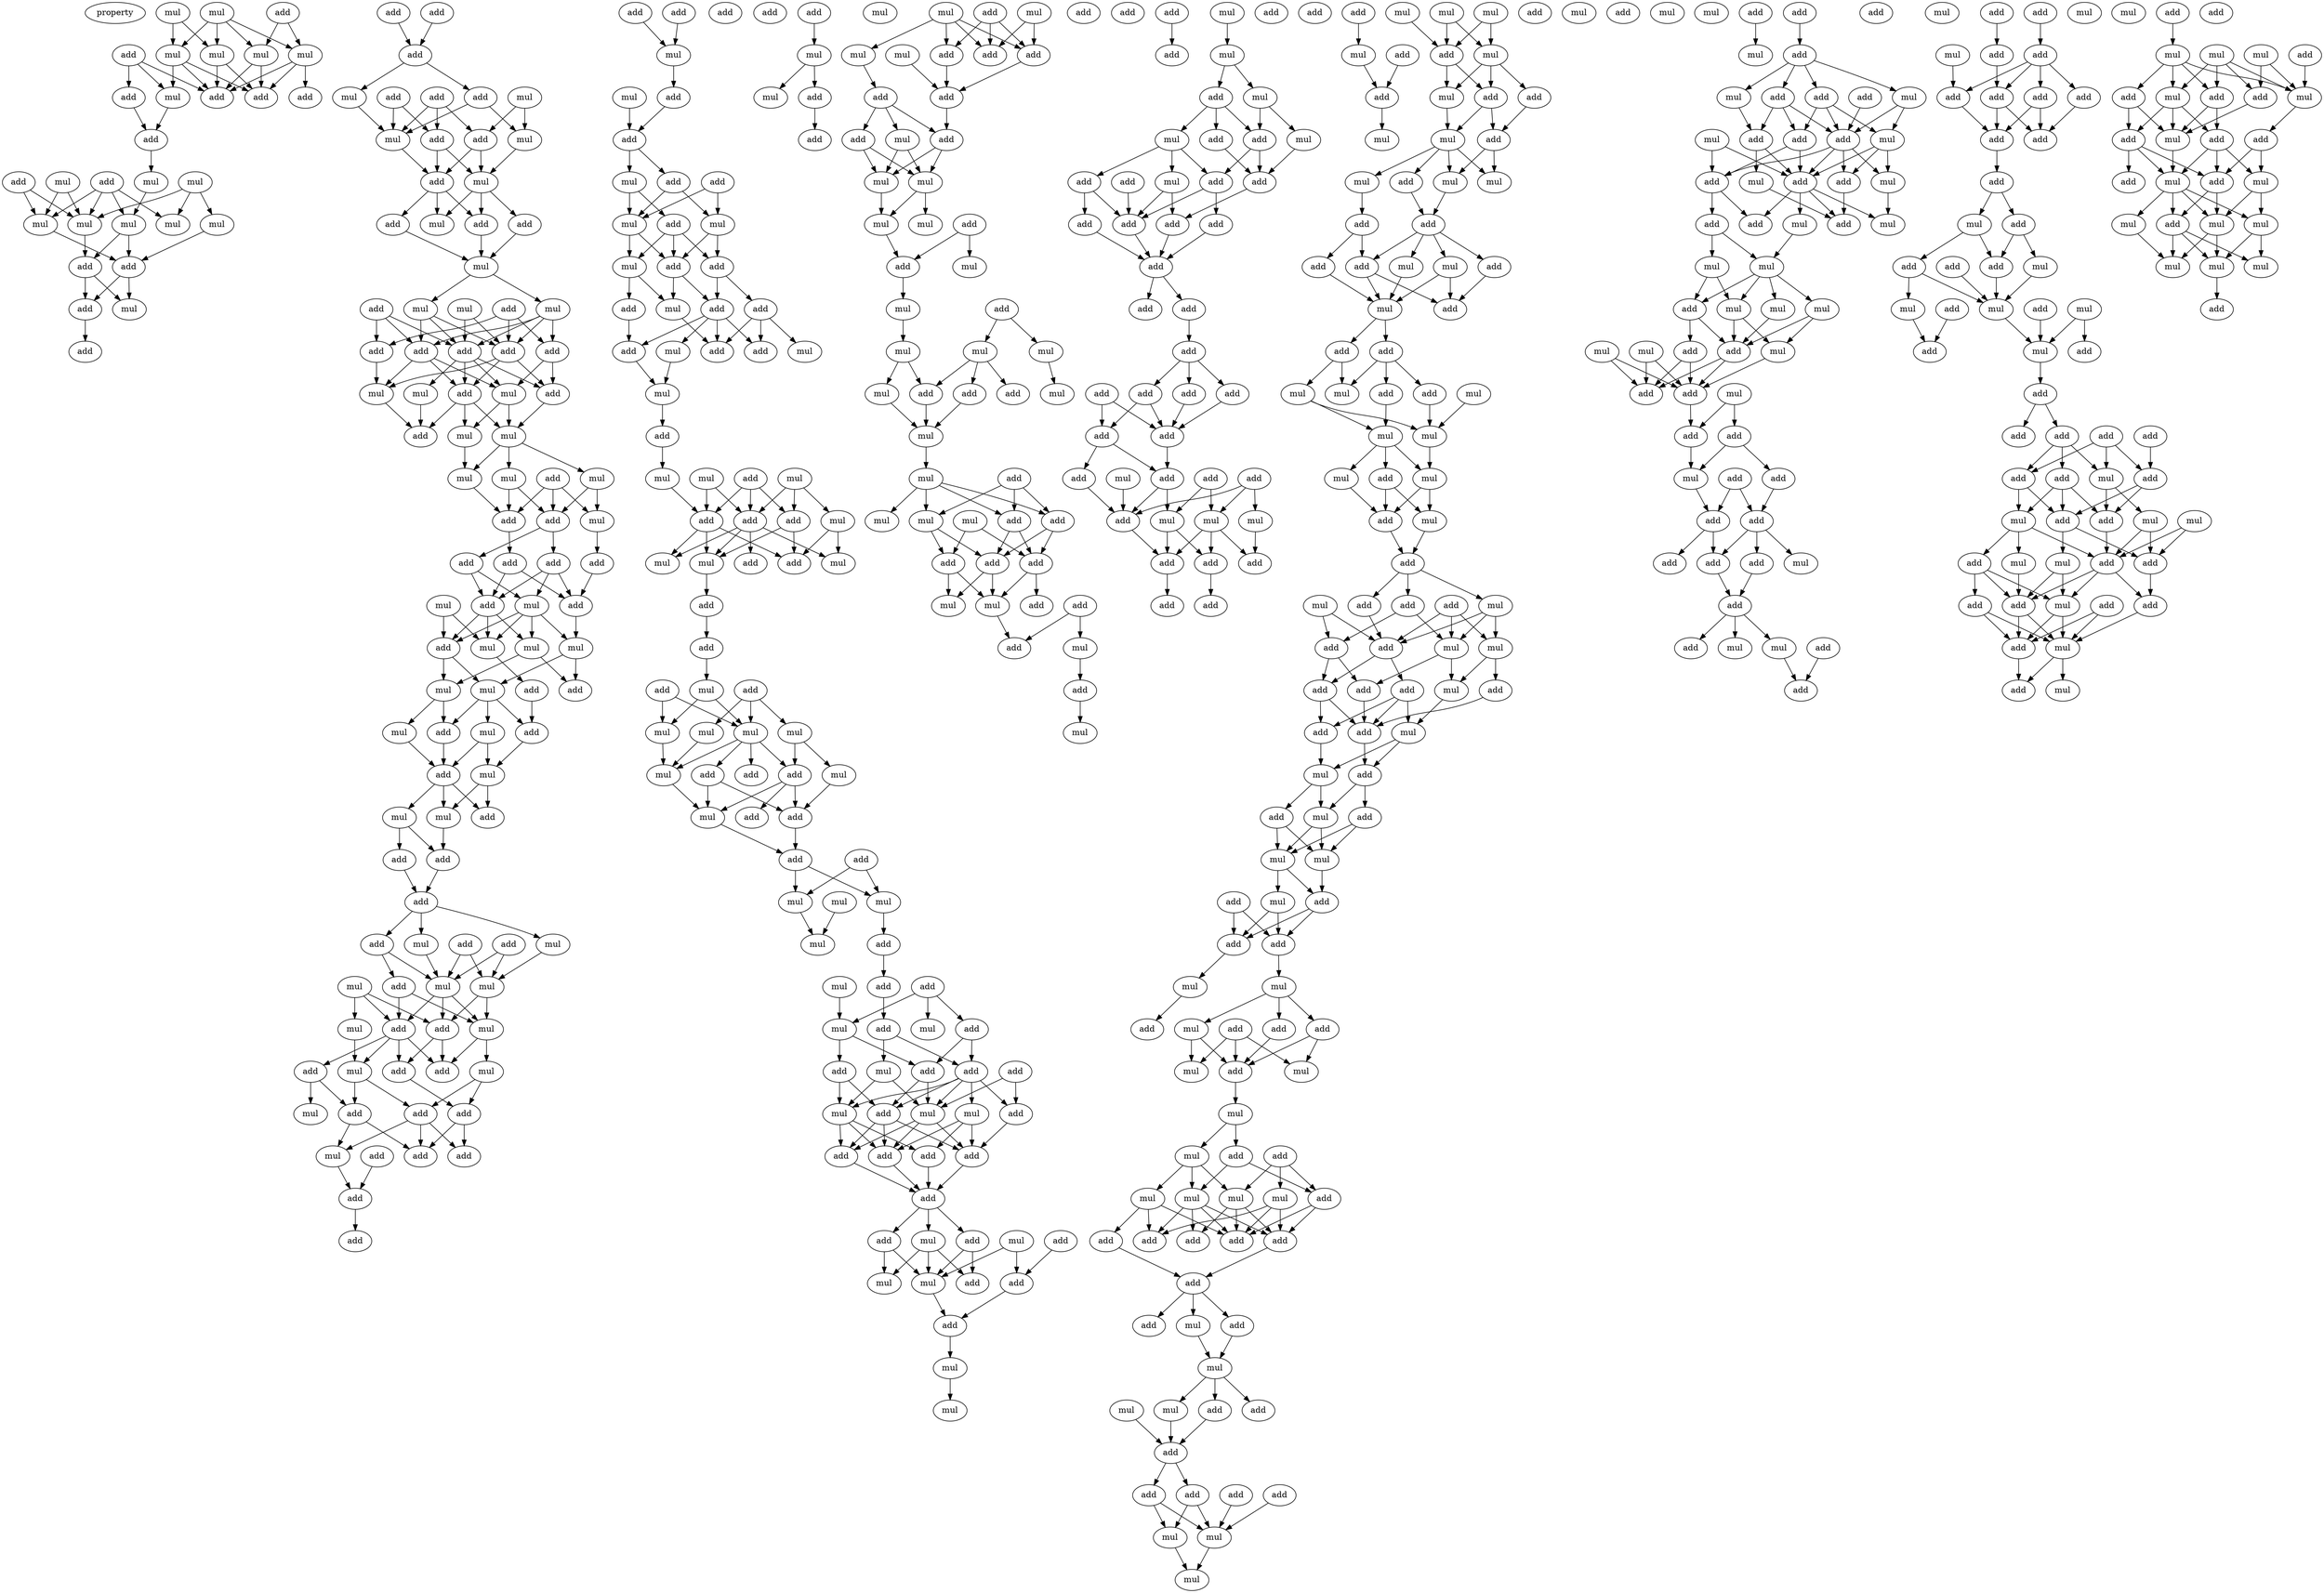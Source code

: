 digraph {
    node [fontcolor=black]
    property [mul=2,lf=1.1]
    0 [ label = mul ];
    1 [ label = mul ];
    2 [ label = add ];
    3 [ label = mul ];
    4 [ label = mul ];
    5 [ label = add ];
    6 [ label = mul ];
    7 [ label = mul ];
    8 [ label = mul ];
    9 [ label = add ];
    10 [ label = add ];
    11 [ label = add ];
    12 [ label = add ];
    13 [ label = add ];
    14 [ label = mul ];
    15 [ label = add ];
    16 [ label = mul ];
    17 [ label = add ];
    18 [ label = mul ];
    19 [ label = mul ];
    20 [ label = mul ];
    21 [ label = mul ];
    22 [ label = mul ];
    23 [ label = mul ];
    24 [ label = add ];
    25 [ label = add ];
    26 [ label = mul ];
    27 [ label = add ];
    28 [ label = add ];
    29 [ label = add ];
    30 [ label = add ];
    31 [ label = add ];
    32 [ label = mul ];
    33 [ label = add ];
    34 [ label = add ];
    35 [ label = add ];
    36 [ label = mul ];
    37 [ label = mul ];
    38 [ label = add ];
    39 [ label = add ];
    40 [ label = mul ];
    41 [ label = mul ];
    42 [ label = add ];
    43 [ label = add ];
    44 [ label = add ];
    45 [ label = add ];
    46 [ label = mul ];
    47 [ label = mul ];
    48 [ label = mul ];
    49 [ label = mul ];
    50 [ label = add ];
    51 [ label = mul ];
    52 [ label = add ];
    53 [ label = add ];
    54 [ label = add ];
    55 [ label = add ];
    56 [ label = add ];
    57 [ label = add ];
    58 [ label = mul ];
    59 [ label = mul ];
    60 [ label = add ];
    61 [ label = add ];
    62 [ label = mul ];
    63 [ label = add ];
    64 [ label = mul ];
    65 [ label = mul ];
    66 [ label = mul ];
    67 [ label = mul ];
    68 [ label = mul ];
    69 [ label = add ];
    70 [ label = add ];
    71 [ label = mul ];
    72 [ label = add ];
    73 [ label = add ];
    74 [ label = add ];
    75 [ label = add ];
    76 [ label = add ];
    77 [ label = mul ];
    78 [ label = add ];
    79 [ label = add ];
    80 [ label = mul ];
    81 [ label = add ];
    82 [ label = mul ];
    83 [ label = mul ];
    84 [ label = mul ];
    85 [ label = add ];
    86 [ label = mul ];
    87 [ label = mul ];
    88 [ label = add ];
    89 [ label = add ];
    90 [ label = add ];
    91 [ label = mul ];
    92 [ label = mul ];
    93 [ label = add ];
    94 [ label = mul ];
    95 [ label = mul ];
    96 [ label = mul ];
    97 [ label = add ];
    98 [ label = add ];
    99 [ label = add ];
    100 [ label = add ];
    101 [ label = add ];
    102 [ label = add ];
    103 [ label = mul ];
    104 [ label = add ];
    105 [ label = mul ];
    106 [ label = add ];
    107 [ label = mul ];
    108 [ label = mul ];
    109 [ label = mul ];
    110 [ label = add ];
    111 [ label = mul ];
    112 [ label = mul ];
    113 [ label = add ];
    114 [ label = add ];
    115 [ label = add ];
    116 [ label = mul ];
    117 [ label = add ];
    118 [ label = mul ];
    119 [ label = add ];
    120 [ label = add ];
    121 [ label = mul ];
    122 [ label = add ];
    123 [ label = add ];
    124 [ label = mul ];
    125 [ label = add ];
    126 [ label = add ];
    127 [ label = add ];
    128 [ label = add ];
    129 [ label = add ];
    130 [ label = add ];
    131 [ label = add ];
    132 [ label = mul ];
    133 [ label = mul ];
    134 [ label = add ];
    135 [ label = add ];
    136 [ label = add ];
    137 [ label = add ];
    138 [ label = mul ];
    139 [ label = add ];
    140 [ label = add ];
    141 [ label = mul ];
    142 [ label = mul ];
    143 [ label = add ];
    144 [ label = mul ];
    145 [ label = add ];
    146 [ label = add ];
    147 [ label = mul ];
    148 [ label = add ];
    149 [ label = add ];
    150 [ label = mul ];
    151 [ label = add ];
    152 [ label = add ];
    153 [ label = mul ];
    154 [ label = add ];
    155 [ label = mul ];
    156 [ label = add ];
    157 [ label = mul ];
    158 [ label = add ];
    159 [ label = mul ];
    160 [ label = mul ];
    161 [ label = add ];
    162 [ label = add ];
    163 [ label = mul ];
    164 [ label = add ];
    165 [ label = mul ];
    166 [ label = mul ];
    167 [ label = mul ];
    168 [ label = add ];
    169 [ label = add ];
    170 [ label = add ];
    171 [ label = add ];
    172 [ label = add ];
    173 [ label = mul ];
    174 [ label = add ];
    175 [ label = mul ];
    176 [ label = mul ];
    177 [ label = mul ];
    178 [ label = mul ];
    179 [ label = add ];
    180 [ label = mul ];
    181 [ label = add ];
    182 [ label = add ];
    183 [ label = mul ];
    184 [ label = add ];
    185 [ label = mul ];
    186 [ label = add ];
    187 [ label = add ];
    188 [ label = add ];
    189 [ label = mul ];
    190 [ label = mul ];
    191 [ label = mul ];
    192 [ label = add ];
    193 [ label = mul ];
    194 [ label = add ];
    195 [ label = add ];
    196 [ label = mul ];
    197 [ label = add ];
    198 [ label = add ];
    199 [ label = mul ];
    200 [ label = mul ];
    201 [ label = add ];
    202 [ label = mul ];
    203 [ label = add ];
    204 [ label = add ];
    205 [ label = add ];
    206 [ label = mul ];
    207 [ label = add ];
    208 [ label = mul ];
    209 [ label = add ];
    210 [ label = mul ];
    211 [ label = add ];
    212 [ label = add ];
    213 [ label = add ];
    214 [ label = add ];
    215 [ label = add ];
    216 [ label = add ];
    217 [ label = mul ];
    218 [ label = mul ];
    219 [ label = add ];
    220 [ label = add ];
    221 [ label = mul ];
    222 [ label = add ];
    223 [ label = add ];
    224 [ label = mul ];
    225 [ label = add ];
    226 [ label = add ];
    227 [ label = mul ];
    228 [ label = mul ];
    229 [ label = mul ];
    230 [ label = mul ];
    231 [ label = mul ];
    232 [ label = add ];
    233 [ label = add ];
    234 [ label = mul ];
    235 [ label = mul ];
    236 [ label = add ];
    237 [ label = mul ];
    238 [ label = mul ];
    239 [ label = add ];
    240 [ label = add ];
    241 [ label = add ];
    242 [ label = add ];
    243 [ label = add ];
    244 [ label = add ];
    245 [ label = mul ];
    246 [ label = add ];
    247 [ label = add ];
    248 [ label = mul ];
    249 [ label = mul ];
    250 [ label = add ];
    251 [ label = add ];
    252 [ label = mul ];
    253 [ label = mul ];
    254 [ label = add ];
    255 [ label = mul ];
    256 [ label = mul ];
    257 [ label = add ];
    258 [ label = mul ];
    259 [ label = mul ];
    260 [ label = mul ];
    261 [ label = add ];
    262 [ label = mul ];
    263 [ label = add ];
    264 [ label = mul ];
    265 [ label = add ];
    266 [ label = mul ];
    267 [ label = add ];
    268 [ label = mul ];
    269 [ label = mul ];
    270 [ label = add ];
    271 [ label = add ];
    272 [ label = mul ];
    273 [ label = mul ];
    274 [ label = add ];
    275 [ label = add ];
    276 [ label = add ];
    277 [ label = mul ];
    278 [ label = add ];
    279 [ label = add ];
    280 [ label = mul ];
    281 [ label = mul ];
    282 [ label = add ];
    283 [ label = add ];
    284 [ label = mul ];
    285 [ label = add ];
    286 [ label = add ];
    287 [ label = mul ];
    288 [ label = mul ];
    289 [ label = add ];
    290 [ label = mul ];
    291 [ label = mul ];
    292 [ label = add ];
    293 [ label = mul ];
    294 [ label = add ];
    295 [ label = add ];
    296 [ label = add ];
    297 [ label = add ];
    298 [ label = mul ];
    299 [ label = add ];
    300 [ label = add ];
    301 [ label = add ];
    302 [ label = add ];
    303 [ label = add ];
    304 [ label = add ];
    305 [ label = add ];
    306 [ label = add ];
    307 [ label = add ];
    308 [ label = add ];
    309 [ label = add ];
    310 [ label = add ];
    311 [ label = add ];
    312 [ label = add ];
    313 [ label = add ];
    314 [ label = add ];
    315 [ label = add ];
    316 [ label = add ];
    317 [ label = add ];
    318 [ label = mul ];
    319 [ label = add ];
    320 [ label = add ];
    321 [ label = mul ];
    322 [ label = mul ];
    323 [ label = mul ];
    324 [ label = add ];
    325 [ label = add ];
    326 [ label = add ];
    327 [ label = add ];
    328 [ label = add ];
    329 [ label = add ];
    330 [ label = add ];
    331 [ label = mul ];
    332 [ label = add ];
    333 [ label = add ];
    334 [ label = mul ];
    335 [ label = mul ];
    336 [ label = add ];
    337 [ label = mul ];
    338 [ label = mul ];
    339 [ label = add ];
    340 [ label = mul ];
    341 [ label = add ];
    342 [ label = add ];
    343 [ label = mul ];
    344 [ label = add ];
    345 [ label = mul ];
    346 [ label = mul ];
    347 [ label = mul ];
    348 [ label = add ];
    349 [ label = mul ];
    350 [ label = add ];
    351 [ label = add ];
    352 [ label = add ];
    353 [ label = add ];
    354 [ label = mul ];
    355 [ label = mul ];
    356 [ label = add ];
    357 [ label = mul ];
    358 [ label = add ];
    359 [ label = add ];
    360 [ label = add ];
    361 [ label = mul ];
    362 [ label = add ];
    363 [ label = mul ];
    364 [ label = add ];
    365 [ label = mul ];
    366 [ label = mul ];
    367 [ label = mul ];
    368 [ label = mul ];
    369 [ label = mul ];
    370 [ label = add ];
    371 [ label = add ];
    372 [ label = mul ];
    373 [ label = add ];
    374 [ label = mul ];
    375 [ label = mul ];
    376 [ label = add ];
    377 [ label = add ];
    378 [ label = add ];
    379 [ label = add ];
    380 [ label = add ];
    381 [ label = mul ];
    382 [ label = mul ];
    383 [ label = add ];
    384 [ label = mul ];
    385 [ label = add ];
    386 [ label = add ];
    387 [ label = add ];
    388 [ label = mul ];
    389 [ label = add ];
    390 [ label = add ];
    391 [ label = mul ];
    392 [ label = add ];
    393 [ label = mul ];
    394 [ label = mul ];
    395 [ label = add ];
    396 [ label = add ];
    397 [ label = mul ];
    398 [ label = mul ];
    399 [ label = mul ];
    400 [ label = add ];
    401 [ label = add ];
    402 [ label = add ];
    403 [ label = add ];
    404 [ label = mul ];
    405 [ label = mul ];
    406 [ label = add ];
    407 [ label = mul ];
    408 [ label = add ];
    409 [ label = add ];
    410 [ label = add ];
    411 [ label = mul ];
    412 [ label = add ];
    413 [ label = mul ];
    414 [ label = mul ];
    415 [ label = add ];
    416 [ label = mul ];
    417 [ label = add ];
    418 [ label = mul ];
    419 [ label = mul ];
    420 [ label = mul ];
    421 [ label = mul ];
    422 [ label = add ];
    423 [ label = add ];
    424 [ label = add ];
    425 [ label = add ];
    426 [ label = add ];
    427 [ label = add ];
    428 [ label = add ];
    429 [ label = add ];
    430 [ label = add ];
    431 [ label = mul ];
    432 [ label = mul ];
    433 [ label = mul ];
    434 [ label = add ];
    435 [ label = add ];
    436 [ label = mul ];
    437 [ label = add ];
    438 [ label = add ];
    439 [ label = add ];
    440 [ label = add ];
    441 [ label = add ];
    442 [ label = add ];
    443 [ label = mul ];
    444 [ label = mul ];
    445 [ label = mul ];
    446 [ label = mul ];
    447 [ label = mul ];
    448 [ label = add ];
    449 [ label = mul ];
    450 [ label = add ];
    451 [ label = add ];
    452 [ label = mul ];
    453 [ label = mul ];
    454 [ label = add ];
    455 [ label = add ];
    456 [ label = add ];
    457 [ label = mul ];
    458 [ label = add ];
    459 [ label = add ];
    460 [ label = add ];
    461 [ label = mul ];
    462 [ label = add ];
    463 [ label = mul ];
    464 [ label = mul ];
    465 [ label = add ];
    466 [ label = add ];
    467 [ label = add ];
    468 [ label = mul ];
    469 [ label = add ];
    470 [ label = add ];
    471 [ label = mul ];
    472 [ label = mul ];
    473 [ label = mul ];
    474 [ label = add ];
    475 [ label = mul ];
    476 [ label = mul ];
    477 [ label = mul ];
    478 [ label = add ];
    479 [ label = mul ];
    480 [ label = add ];
    481 [ label = mul ];
    482 [ label = mul ];
    483 [ label = add ];
    484 [ label = mul ];
    485 [ label = add ];
    486 [ label = add ];
    487 [ label = add ];
    488 [ label = add ];
    489 [ label = add ];
    490 [ label = mul ];
    491 [ label = add ];
    492 [ label = add ];
    493 [ label = add ];
    494 [ label = add ];
    495 [ label = add ];
    496 [ label = mul ];
    497 [ label = add ];
    498 [ label = mul ];
    499 [ label = add ];
    500 [ label = add ];
    501 [ label = mul ];
    502 [ label = add ];
    503 [ label = add ];
    504 [ label = mul ];
    505 [ label = add ];
    506 [ label = add ];
    507 [ label = add ];
    508 [ label = mul ];
    509 [ label = add ];
    510 [ label = add ];
    511 [ label = add ];
    512 [ label = add ];
    513 [ label = add ];
    514 [ label = add ];
    515 [ label = add ];
    516 [ label = add ];
    517 [ label = mul ];
    518 [ label = add ];
    519 [ label = add ];
    520 [ label = add ];
    521 [ label = add ];
    522 [ label = mul ];
    523 [ label = mul ];
    524 [ label = add ];
    525 [ label = add ];
    526 [ label = mul ];
    527 [ label = mul ];
    528 [ label = add ];
    529 [ label = mul ];
    530 [ label = add ];
    531 [ label = add ];
    532 [ label = add ];
    533 [ label = add ];
    534 [ label = add ];
    535 [ label = add ];
    536 [ label = add ];
    537 [ label = mul ];
    538 [ label = add ];
    539 [ label = add ];
    540 [ label = add ];
    541 [ label = add ];
    542 [ label = mul ];
    543 [ label = mul ];
    544 [ label = mul ];
    545 [ label = add ];
    546 [ label = add ];
    547 [ label = mul ];
    548 [ label = mul ];
    549 [ label = add ];
    550 [ label = add ];
    551 [ label = add ];
    552 [ label = add ];
    553 [ label = add ];
    554 [ label = mul ];
    555 [ label = mul ];
    556 [ label = add ];
    557 [ label = mul ];
    558 [ label = mul ];
    559 [ label = mul ];
    560 [ label = add ];
    561 [ label = add ];
    562 [ label = mul ];
    563 [ label = mul ];
    564 [ label = mul ];
    565 [ label = add ];
    566 [ label = add ];
    567 [ label = add ];
    568 [ label = mul ];
    569 [ label = add ];
    570 [ label = mul ];
    571 [ label = mul ];
    572 [ label = add ];
    573 [ label = add ];
    574 [ label = add ];
    575 [ label = mul ];
    576 [ label = mul ];
    577 [ label = add ];
    578 [ label = add ];
    579 [ label = mul ];
    580 [ label = mul ];
    581 [ label = mul ];
    582 [ label = add ];
    583 [ label = mul ];
    584 [ label = mul ];
    585 [ label = mul ];
    586 [ label = add ];
    587 [ label = add ];
    0 -> 3 [ name = 0 ];
    0 -> 4 [ name = 1 ];
    0 -> 6 [ name = 2 ];
    0 -> 7 [ name = 3 ];
    1 -> 4 [ name = 4 ];
    1 -> 6 [ name = 5 ];
    2 -> 3 [ name = 6 ];
    2 -> 7 [ name = 7 ];
    3 -> 9 [ name = 8 ];
    3 -> 10 [ name = 9 ];
    3 -> 11 [ name = 10 ];
    4 -> 8 [ name = 11 ];
    4 -> 9 [ name = 12 ];
    4 -> 11 [ name = 13 ];
    5 -> 8 [ name = 14 ];
    5 -> 9 [ name = 15 ];
    5 -> 12 [ name = 16 ];
    6 -> 9 [ name = 17 ];
    6 -> 11 [ name = 18 ];
    7 -> 9 [ name = 19 ];
    7 -> 11 [ name = 20 ];
    8 -> 13 [ name = 21 ];
    12 -> 13 [ name = 22 ];
    13 -> 14 [ name = 23 ];
    14 -> 20 [ name = 24 ];
    15 -> 19 [ name = 25 ];
    15 -> 21 [ name = 26 ];
    16 -> 21 [ name = 27 ];
    16 -> 22 [ name = 28 ];
    16 -> 23 [ name = 29 ];
    17 -> 19 [ name = 30 ];
    17 -> 20 [ name = 31 ];
    17 -> 21 [ name = 32 ];
    17 -> 22 [ name = 33 ];
    18 -> 19 [ name = 34 ];
    18 -> 21 [ name = 35 ];
    19 -> 24 [ name = 36 ];
    20 -> 24 [ name = 37 ];
    20 -> 25 [ name = 38 ];
    21 -> 25 [ name = 39 ];
    23 -> 24 [ name = 40 ];
    24 -> 26 [ name = 41 ];
    24 -> 27 [ name = 42 ];
    25 -> 26 [ name = 43 ];
    25 -> 27 [ name = 44 ];
    27 -> 28 [ name = 45 ];
    29 -> 31 [ name = 46 ];
    30 -> 31 [ name = 47 ];
    31 -> 34 [ name = 48 ];
    31 -> 36 [ name = 49 ];
    32 -> 37 [ name = 50 ];
    32 -> 39 [ name = 51 ];
    33 -> 38 [ name = 52 ];
    33 -> 39 [ name = 53 ];
    33 -> 40 [ name = 54 ];
    34 -> 37 [ name = 55 ];
    34 -> 40 [ name = 56 ];
    35 -> 38 [ name = 57 ];
    35 -> 40 [ name = 58 ];
    36 -> 40 [ name = 59 ];
    37 -> 41 [ name = 60 ];
    38 -> 41 [ name = 61 ];
    38 -> 42 [ name = 62 ];
    39 -> 41 [ name = 63 ];
    39 -> 42 [ name = 64 ];
    40 -> 42 [ name = 65 ];
    41 -> 43 [ name = 66 ];
    41 -> 45 [ name = 67 ];
    41 -> 46 [ name = 68 ];
    42 -> 44 [ name = 69 ];
    42 -> 45 [ name = 70 ];
    42 -> 46 [ name = 71 ];
    43 -> 47 [ name = 72 ];
    44 -> 47 [ name = 73 ];
    45 -> 47 [ name = 74 ];
    47 -> 49 [ name = 75 ];
    47 -> 51 [ name = 76 ];
    48 -> 54 [ name = 77 ];
    48 -> 55 [ name = 78 ];
    49 -> 53 [ name = 79 ];
    49 -> 54 [ name = 80 ];
    49 -> 55 [ name = 81 ];
    50 -> 55 [ name = 82 ];
    50 -> 56 [ name = 83 ];
    50 -> 57 [ name = 84 ];
    51 -> 53 [ name = 85 ];
    51 -> 54 [ name = 86 ];
    51 -> 55 [ name = 87 ];
    51 -> 57 [ name = 88 ];
    52 -> 53 [ name = 89 ];
    52 -> 54 [ name = 90 ];
    52 -> 56 [ name = 91 ];
    53 -> 58 [ name = 92 ];
    53 -> 61 [ name = 93 ];
    53 -> 62 [ name = 94 ];
    54 -> 58 [ name = 95 ];
    54 -> 59 [ name = 96 ];
    54 -> 60 [ name = 97 ];
    54 -> 61 [ name = 98 ];
    55 -> 60 [ name = 99 ];
    55 -> 61 [ name = 100 ];
    55 -> 62 [ name = 101 ];
    56 -> 62 [ name = 102 ];
    57 -> 58 [ name = 103 ];
    57 -> 60 [ name = 104 ];
    58 -> 64 [ name = 105 ];
    58 -> 65 [ name = 106 ];
    59 -> 63 [ name = 107 ];
    60 -> 65 [ name = 108 ];
    61 -> 63 [ name = 109 ];
    61 -> 64 [ name = 110 ];
    61 -> 65 [ name = 111 ];
    62 -> 63 [ name = 112 ];
    64 -> 67 [ name = 113 ];
    65 -> 66 [ name = 114 ];
    65 -> 67 [ name = 115 ];
    65 -> 68 [ name = 116 ];
    66 -> 70 [ name = 117 ];
    66 -> 71 [ name = 118 ];
    67 -> 72 [ name = 119 ];
    68 -> 70 [ name = 120 ];
    68 -> 72 [ name = 121 ];
    69 -> 70 [ name = 122 ];
    69 -> 71 [ name = 123 ];
    69 -> 72 [ name = 124 ];
    70 -> 73 [ name = 125 ];
    70 -> 74 [ name = 126 ];
    71 -> 75 [ name = 127 ];
    72 -> 76 [ name = 128 ];
    73 -> 78 [ name = 129 ];
    73 -> 79 [ name = 130 ];
    73 -> 80 [ name = 131 ];
    74 -> 78 [ name = 132 ];
    74 -> 80 [ name = 133 ];
    75 -> 79 [ name = 134 ];
    76 -> 78 [ name = 135 ];
    76 -> 79 [ name = 136 ];
    77 -> 81 [ name = 137 ];
    77 -> 83 [ name = 138 ];
    78 -> 81 [ name = 139 ];
    78 -> 83 [ name = 140 ];
    78 -> 84 [ name = 141 ];
    79 -> 82 [ name = 142 ];
    80 -> 81 [ name = 143 ];
    80 -> 82 [ name = 144 ];
    80 -> 83 [ name = 145 ];
    80 -> 84 [ name = 146 ];
    81 -> 86 [ name = 147 ];
    81 -> 87 [ name = 148 ];
    82 -> 85 [ name = 149 ];
    82 -> 87 [ name = 150 ];
    83 -> 88 [ name = 151 ];
    84 -> 85 [ name = 152 ];
    84 -> 86 [ name = 153 ];
    86 -> 90 [ name = 154 ];
    86 -> 92 [ name = 155 ];
    87 -> 89 [ name = 156 ];
    87 -> 90 [ name = 157 ];
    87 -> 91 [ name = 158 ];
    88 -> 89 [ name = 159 ];
    89 -> 94 [ name = 160 ];
    90 -> 93 [ name = 161 ];
    91 -> 93 [ name = 162 ];
    91 -> 94 [ name = 163 ];
    92 -> 93 [ name = 164 ];
    93 -> 95 [ name = 165 ];
    93 -> 96 [ name = 166 ];
    93 -> 97 [ name = 167 ];
    94 -> 96 [ name = 168 ];
    94 -> 97 [ name = 169 ];
    95 -> 98 [ name = 170 ];
    95 -> 99 [ name = 171 ];
    96 -> 99 [ name = 172 ];
    98 -> 100 [ name = 173 ];
    99 -> 100 [ name = 174 ];
    100 -> 102 [ name = 175 ];
    100 -> 103 [ name = 176 ];
    100 -> 105 [ name = 177 ];
    101 -> 107 [ name = 178 ];
    101 -> 109 [ name = 179 ];
    102 -> 106 [ name = 180 ];
    102 -> 109 [ name = 181 ];
    103 -> 107 [ name = 182 ];
    104 -> 107 [ name = 183 ];
    104 -> 109 [ name = 184 ];
    105 -> 109 [ name = 185 ];
    106 -> 112 [ name = 186 ];
    106 -> 113 [ name = 187 ];
    107 -> 110 [ name = 188 ];
    107 -> 112 [ name = 189 ];
    108 -> 110 [ name = 190 ];
    108 -> 111 [ name = 191 ];
    108 -> 113 [ name = 192 ];
    109 -> 110 [ name = 193 ];
    109 -> 112 [ name = 194 ];
    109 -> 113 [ name = 195 ];
    110 -> 114 [ name = 196 ];
    110 -> 117 [ name = 197 ];
    111 -> 118 [ name = 198 ];
    112 -> 116 [ name = 199 ];
    112 -> 117 [ name = 200 ];
    113 -> 114 [ name = 201 ];
    113 -> 115 [ name = 202 ];
    113 -> 117 [ name = 203 ];
    113 -> 118 [ name = 204 ];
    114 -> 120 [ name = 205 ];
    115 -> 119 [ name = 206 ];
    115 -> 121 [ name = 207 ];
    116 -> 120 [ name = 208 ];
    116 -> 122 [ name = 209 ];
    118 -> 119 [ name = 210 ];
    118 -> 122 [ name = 211 ];
    119 -> 124 [ name = 212 ];
    119 -> 126 [ name = 213 ];
    120 -> 125 [ name = 214 ];
    120 -> 126 [ name = 215 ];
    122 -> 124 [ name = 216 ];
    122 -> 125 [ name = 217 ];
    122 -> 126 [ name = 218 ];
    123 -> 127 [ name = 219 ];
    124 -> 127 [ name = 220 ];
    127 -> 129 [ name = 221 ];
    128 -> 132 [ name = 222 ];
    131 -> 132 [ name = 223 ];
    132 -> 135 [ name = 224 ];
    133 -> 136 [ name = 225 ];
    135 -> 136 [ name = 226 ];
    136 -> 137 [ name = 227 ];
    136 -> 138 [ name = 228 ];
    137 -> 141 [ name = 229 ];
    137 -> 142 [ name = 230 ];
    138 -> 140 [ name = 231 ];
    138 -> 142 [ name = 232 ];
    139 -> 141 [ name = 233 ];
    139 -> 142 [ name = 234 ];
    140 -> 143 [ name = 235 ];
    140 -> 144 [ name = 236 ];
    140 -> 145 [ name = 237 ];
    141 -> 143 [ name = 238 ];
    141 -> 145 [ name = 239 ];
    142 -> 144 [ name = 240 ];
    142 -> 145 [ name = 241 ];
    143 -> 146 [ name = 242 ];
    143 -> 149 [ name = 243 ];
    144 -> 147 [ name = 244 ];
    144 -> 148 [ name = 245 ];
    145 -> 147 [ name = 246 ];
    145 -> 149 [ name = 247 ];
    146 -> 151 [ name = 248 ];
    146 -> 152 [ name = 249 ];
    146 -> 153 [ name = 250 ];
    147 -> 151 [ name = 251 ];
    148 -> 154 [ name = 252 ];
    149 -> 150 [ name = 253 ];
    149 -> 151 [ name = 254 ];
    149 -> 152 [ name = 255 ];
    149 -> 154 [ name = 256 ];
    150 -> 155 [ name = 257 ];
    154 -> 155 [ name = 258 ];
    155 -> 156 [ name = 259 ];
    156 -> 160 [ name = 260 ];
    157 -> 161 [ name = 261 ];
    157 -> 163 [ name = 262 ];
    157 -> 164 [ name = 263 ];
    158 -> 161 [ name = 264 ];
    158 -> 162 [ name = 265 ];
    158 -> 164 [ name = 266 ];
    159 -> 162 [ name = 267 ];
    159 -> 164 [ name = 268 ];
    160 -> 162 [ name = 269 ];
    161 -> 167 [ name = 270 ];
    161 -> 168 [ name = 271 ];
    162 -> 166 [ name = 272 ];
    162 -> 167 [ name = 273 ];
    162 -> 168 [ name = 274 ];
    163 -> 165 [ name = 275 ];
    163 -> 168 [ name = 276 ];
    164 -> 165 [ name = 277 ];
    164 -> 166 [ name = 278 ];
    164 -> 167 [ name = 279 ];
    164 -> 169 [ name = 280 ];
    167 -> 170 [ name = 281 ];
    170 -> 171 [ name = 282 ];
    171 -> 173 [ name = 283 ];
    172 -> 176 [ name = 284 ];
    172 -> 178 [ name = 285 ];
    173 -> 176 [ name = 286 ];
    173 -> 178 [ name = 287 ];
    174 -> 175 [ name = 288 ];
    174 -> 177 [ name = 289 ];
    174 -> 178 [ name = 290 ];
    175 -> 182 [ name = 291 ];
    175 -> 183 [ name = 292 ];
    176 -> 180 [ name = 293 ];
    177 -> 180 [ name = 294 ];
    178 -> 179 [ name = 295 ];
    178 -> 180 [ name = 296 ];
    178 -> 181 [ name = 297 ];
    178 -> 182 [ name = 298 ];
    179 -> 184 [ name = 299 ];
    179 -> 185 [ name = 300 ];
    180 -> 185 [ name = 301 ];
    182 -> 184 [ name = 302 ];
    182 -> 185 [ name = 303 ];
    182 -> 186 [ name = 304 ];
    183 -> 184 [ name = 305 ];
    184 -> 188 [ name = 306 ];
    185 -> 188 [ name = 307 ];
    187 -> 189 [ name = 308 ];
    187 -> 190 [ name = 309 ];
    188 -> 189 [ name = 310 ];
    188 -> 190 [ name = 311 ];
    189 -> 192 [ name = 312 ];
    190 -> 193 [ name = 313 ];
    191 -> 193 [ name = 314 ];
    192 -> 194 [ name = 315 ];
    194 -> 198 [ name = 316 ];
    195 -> 197 [ name = 317 ];
    195 -> 199 [ name = 318 ];
    195 -> 200 [ name = 319 ];
    196 -> 200 [ name = 320 ];
    197 -> 201 [ name = 321 ];
    197 -> 205 [ name = 322 ];
    198 -> 202 [ name = 323 ];
    198 -> 205 [ name = 324 ];
    200 -> 201 [ name = 325 ];
    200 -> 203 [ name = 326 ];
    201 -> 209 [ name = 327 ];
    201 -> 210 [ name = 328 ];
    202 -> 208 [ name = 329 ];
    202 -> 210 [ name = 330 ];
    203 -> 208 [ name = 331 ];
    203 -> 209 [ name = 332 ];
    204 -> 207 [ name = 333 ];
    204 -> 210 [ name = 334 ];
    205 -> 206 [ name = 335 ];
    205 -> 207 [ name = 336 ];
    205 -> 208 [ name = 337 ];
    205 -> 209 [ name = 338 ];
    205 -> 210 [ name = 339 ];
    206 -> 211 [ name = 340 ];
    206 -> 212 [ name = 341 ];
    206 -> 213 [ name = 342 ];
    207 -> 212 [ name = 343 ];
    208 -> 211 [ name = 344 ];
    208 -> 213 [ name = 345 ];
    208 -> 214 [ name = 346 ];
    209 -> 212 [ name = 347 ];
    209 -> 213 [ name = 348 ];
    209 -> 214 [ name = 349 ];
    210 -> 212 [ name = 350 ];
    210 -> 213 [ name = 351 ];
    210 -> 214 [ name = 352 ];
    211 -> 215 [ name = 353 ];
    212 -> 215 [ name = 354 ];
    213 -> 215 [ name = 355 ];
    214 -> 215 [ name = 356 ];
    215 -> 218 [ name = 357 ];
    215 -> 219 [ name = 358 ];
    215 -> 220 [ name = 359 ];
    216 -> 222 [ name = 360 ];
    217 -> 221 [ name = 361 ];
    217 -> 222 [ name = 362 ];
    218 -> 221 [ name = 363 ];
    218 -> 223 [ name = 364 ];
    218 -> 224 [ name = 365 ];
    219 -> 221 [ name = 366 ];
    219 -> 223 [ name = 367 ];
    220 -> 221 [ name = 368 ];
    220 -> 224 [ name = 369 ];
    221 -> 225 [ name = 370 ];
    222 -> 225 [ name = 371 ];
    225 -> 227 [ name = 372 ];
    226 -> 229 [ name = 373 ];
    227 -> 230 [ name = 374 ];
    229 -> 231 [ name = 375 ];
    229 -> 232 [ name = 376 ];
    232 -> 233 [ name = 377 ];
    234 -> 238 [ name = 378 ];
    234 -> 239 [ name = 379 ];
    234 -> 240 [ name = 380 ];
    234 -> 241 [ name = 381 ];
    235 -> 240 [ name = 382 ];
    235 -> 241 [ name = 383 ];
    236 -> 239 [ name = 384 ];
    236 -> 240 [ name = 385 ];
    236 -> 241 [ name = 386 ];
    237 -> 243 [ name = 387 ];
    238 -> 242 [ name = 388 ];
    239 -> 243 [ name = 389 ];
    241 -> 243 [ name = 390 ];
    242 -> 244 [ name = 391 ];
    242 -> 245 [ name = 392 ];
    242 -> 246 [ name = 393 ];
    243 -> 244 [ name = 394 ];
    244 -> 248 [ name = 395 ];
    244 -> 249 [ name = 396 ];
    245 -> 248 [ name = 397 ];
    245 -> 249 [ name = 398 ];
    246 -> 248 [ name = 399 ];
    246 -> 249 [ name = 400 ];
    248 -> 252 [ name = 401 ];
    249 -> 252 [ name = 402 ];
    249 -> 253 [ name = 403 ];
    250 -> 254 [ name = 404 ];
    250 -> 255 [ name = 405 ];
    252 -> 254 [ name = 406 ];
    254 -> 256 [ name = 407 ];
    256 -> 258 [ name = 408 ];
    257 -> 259 [ name = 409 ];
    257 -> 260 [ name = 410 ];
    258 -> 261 [ name = 411 ];
    258 -> 262 [ name = 412 ];
    259 -> 264 [ name = 413 ];
    260 -> 261 [ name = 414 ];
    260 -> 263 [ name = 415 ];
    260 -> 265 [ name = 416 ];
    261 -> 266 [ name = 417 ];
    262 -> 266 [ name = 418 ];
    265 -> 266 [ name = 419 ];
    266 -> 268 [ name = 420 ];
    267 -> 270 [ name = 421 ];
    267 -> 271 [ name = 422 ];
    267 -> 272 [ name = 423 ];
    268 -> 269 [ name = 424 ];
    268 -> 270 [ name = 425 ];
    268 -> 271 [ name = 426 ];
    268 -> 272 [ name = 427 ];
    270 -> 274 [ name = 428 ];
    270 -> 276 [ name = 429 ];
    271 -> 274 [ name = 430 ];
    271 -> 276 [ name = 431 ];
    272 -> 274 [ name = 432 ];
    272 -> 275 [ name = 433 ];
    273 -> 275 [ name = 434 ];
    273 -> 276 [ name = 435 ];
    274 -> 277 [ name = 436 ];
    274 -> 280 [ name = 437 ];
    275 -> 277 [ name = 438 ];
    275 -> 280 [ name = 439 ];
    276 -> 277 [ name = 440 ];
    276 -> 279 [ name = 441 ];
    277 -> 283 [ name = 442 ];
    278 -> 281 [ name = 443 ];
    278 -> 283 [ name = 444 ];
    281 -> 285 [ name = 445 ];
    282 -> 286 [ name = 446 ];
    284 -> 288 [ name = 447 ];
    285 -> 287 [ name = 448 ];
    288 -> 289 [ name = 449 ];
    288 -> 290 [ name = 450 ];
    289 -> 292 [ name = 451 ];
    289 -> 293 [ name = 452 ];
    289 -> 294 [ name = 453 ];
    290 -> 291 [ name = 454 ];
    290 -> 294 [ name = 455 ];
    291 -> 299 [ name = 456 ];
    292 -> 299 [ name = 457 ];
    293 -> 295 [ name = 458 ];
    293 -> 296 [ name = 459 ];
    293 -> 298 [ name = 460 ];
    294 -> 295 [ name = 461 ];
    294 -> 299 [ name = 462 ];
    295 -> 300 [ name = 463 ];
    295 -> 303 [ name = 464 ];
    296 -> 302 [ name = 465 ];
    296 -> 303 [ name = 466 ];
    297 -> 303 [ name = 467 ];
    298 -> 301 [ name = 468 ];
    298 -> 303 [ name = 469 ];
    299 -> 301 [ name = 470 ];
    300 -> 305 [ name = 471 ];
    301 -> 305 [ name = 472 ];
    302 -> 305 [ name = 473 ];
    303 -> 305 [ name = 474 ];
    305 -> 306 [ name = 475 ];
    305 -> 307 [ name = 476 ];
    307 -> 308 [ name = 477 ];
    308 -> 309 [ name = 478 ];
    308 -> 310 [ name = 479 ];
    308 -> 311 [ name = 480 ];
    309 -> 315 [ name = 481 ];
    310 -> 314 [ name = 482 ];
    310 -> 315 [ name = 483 ];
    311 -> 315 [ name = 484 ];
    312 -> 314 [ name = 485 ];
    312 -> 315 [ name = 486 ];
    314 -> 316 [ name = 487 ];
    314 -> 317 [ name = 488 ];
    315 -> 316 [ name = 489 ];
    316 -> 322 [ name = 490 ];
    316 -> 324 [ name = 491 ];
    317 -> 324 [ name = 492 ];
    318 -> 324 [ name = 493 ];
    319 -> 322 [ name = 494 ];
    319 -> 323 [ name = 495 ];
    320 -> 321 [ name = 496 ];
    320 -> 323 [ name = 497 ];
    320 -> 324 [ name = 498 ];
    321 -> 326 [ name = 499 ];
    322 -> 325 [ name = 500 ];
    322 -> 327 [ name = 501 ];
    323 -> 325 [ name = 502 ];
    323 -> 326 [ name = 503 ];
    323 -> 327 [ name = 504 ];
    324 -> 327 [ name = 505 ];
    325 -> 329 [ name = 506 ];
    327 -> 328 [ name = 507 ];
    330 -> 331 [ name = 508 ];
    331 -> 333 [ name = 509 ];
    332 -> 333 [ name = 510 ];
    333 -> 334 [ name = 511 ];
    335 -> 339 [ name = 512 ];
    337 -> 339 [ name = 513 ];
    337 -> 340 [ name = 514 ];
    338 -> 339 [ name = 515 ];
    338 -> 340 [ name = 516 ];
    339 -> 341 [ name = 517 ];
    339 -> 343 [ name = 518 ];
    340 -> 341 [ name = 519 ];
    340 -> 342 [ name = 520 ];
    340 -> 343 [ name = 521 ];
    341 -> 344 [ name = 522 ];
    341 -> 345 [ name = 523 ];
    342 -> 344 [ name = 524 ];
    343 -> 345 [ name = 525 ];
    344 -> 346 [ name = 526 ];
    344 -> 349 [ name = 527 ];
    345 -> 346 [ name = 528 ];
    345 -> 347 [ name = 529 ];
    345 -> 348 [ name = 530 ];
    345 -> 349 [ name = 531 ];
    346 -> 351 [ name = 532 ];
    347 -> 350 [ name = 533 ];
    348 -> 351 [ name = 534 ];
    350 -> 352 [ name = 535 ];
    350 -> 356 [ name = 536 ];
    351 -> 353 [ name = 537 ];
    351 -> 354 [ name = 538 ];
    351 -> 355 [ name = 539 ];
    351 -> 356 [ name = 540 ];
    352 -> 357 [ name = 541 ];
    353 -> 358 [ name = 542 ];
    354 -> 357 [ name = 543 ];
    354 -> 358 [ name = 544 ];
    355 -> 357 [ name = 545 ];
    356 -> 357 [ name = 546 ];
    356 -> 358 [ name = 547 ];
    357 -> 359 [ name = 548 ];
    357 -> 360 [ name = 549 ];
    359 -> 363 [ name = 550 ];
    359 -> 365 [ name = 551 ];
    360 -> 362 [ name = 552 ];
    360 -> 363 [ name = 553 ];
    360 -> 364 [ name = 554 ];
    361 -> 366 [ name = 555 ];
    362 -> 366 [ name = 556 ];
    364 -> 367 [ name = 557 ];
    365 -> 366 [ name = 558 ];
    365 -> 367 [ name = 559 ];
    366 -> 369 [ name = 560 ];
    367 -> 368 [ name = 561 ];
    367 -> 369 [ name = 562 ];
    367 -> 370 [ name = 563 ];
    368 -> 371 [ name = 564 ];
    369 -> 371 [ name = 565 ];
    369 -> 372 [ name = 566 ];
    370 -> 371 [ name = 567 ];
    370 -> 372 [ name = 568 ];
    371 -> 373 [ name = 569 ];
    372 -> 373 [ name = 570 ];
    373 -> 375 [ name = 571 ];
    373 -> 376 [ name = 572 ];
    373 -> 377 [ name = 573 ];
    374 -> 379 [ name = 574 ];
    374 -> 380 [ name = 575 ];
    375 -> 379 [ name = 576 ];
    375 -> 381 [ name = 577 ];
    375 -> 382 [ name = 578 ];
    376 -> 380 [ name = 579 ];
    376 -> 382 [ name = 580 ];
    377 -> 379 [ name = 581 ];
    378 -> 379 [ name = 582 ];
    378 -> 381 [ name = 583 ];
    378 -> 382 [ name = 584 ];
    379 -> 383 [ name = 585 ];
    379 -> 387 [ name = 586 ];
    380 -> 383 [ name = 587 ];
    380 -> 385 [ name = 588 ];
    381 -> 384 [ name = 589 ];
    381 -> 386 [ name = 590 ];
    382 -> 384 [ name = 591 ];
    382 -> 385 [ name = 592 ];
    383 -> 389 [ name = 593 ];
    383 -> 390 [ name = 594 ];
    384 -> 388 [ name = 595 ];
    385 -> 389 [ name = 596 ];
    386 -> 389 [ name = 597 ];
    387 -> 388 [ name = 598 ];
    387 -> 389 [ name = 599 ];
    387 -> 390 [ name = 600 ];
    388 -> 391 [ name = 601 ];
    388 -> 392 [ name = 602 ];
    389 -> 392 [ name = 603 ];
    390 -> 391 [ name = 604 ];
    391 -> 394 [ name = 605 ];
    391 -> 396 [ name = 606 ];
    392 -> 394 [ name = 607 ];
    392 -> 395 [ name = 608 ];
    394 -> 397 [ name = 609 ];
    394 -> 398 [ name = 610 ];
    395 -> 397 [ name = 611 ];
    395 -> 398 [ name = 612 ];
    396 -> 397 [ name = 613 ];
    396 -> 398 [ name = 614 ];
    397 -> 399 [ name = 615 ];
    397 -> 400 [ name = 616 ];
    398 -> 400 [ name = 617 ];
    399 -> 402 [ name = 618 ];
    399 -> 403 [ name = 619 ];
    400 -> 402 [ name = 620 ];
    400 -> 403 [ name = 621 ];
    401 -> 402 [ name = 622 ];
    401 -> 403 [ name = 623 ];
    402 -> 405 [ name = 624 ];
    403 -> 404 [ name = 625 ];
    404 -> 406 [ name = 626 ];
    404 -> 407 [ name = 627 ];
    404 -> 408 [ name = 628 ];
    405 -> 409 [ name = 629 ];
    406 -> 412 [ name = 630 ];
    407 -> 411 [ name = 631 ];
    407 -> 412 [ name = 632 ];
    408 -> 412 [ name = 633 ];
    408 -> 413 [ name = 634 ];
    410 -> 411 [ name = 635 ];
    410 -> 412 [ name = 636 ];
    410 -> 413 [ name = 637 ];
    412 -> 414 [ name = 638 ];
    414 -> 415 [ name = 639 ];
    414 -> 416 [ name = 640 ];
    415 -> 418 [ name = 641 ];
    415 -> 422 [ name = 642 ];
    416 -> 418 [ name = 643 ];
    416 -> 420 [ name = 644 ];
    416 -> 421 [ name = 645 ];
    417 -> 419 [ name = 646 ];
    417 -> 420 [ name = 647 ];
    417 -> 422 [ name = 648 ];
    418 -> 423 [ name = 649 ];
    418 -> 424 [ name = 650 ];
    418 -> 425 [ name = 651 ];
    418 -> 426 [ name = 652 ];
    419 -> 423 [ name = 653 ];
    419 -> 424 [ name = 654 ];
    419 -> 425 [ name = 655 ];
    420 -> 423 [ name = 656 ];
    420 -> 424 [ name = 657 ];
    420 -> 426 [ name = 658 ];
    421 -> 424 [ name = 659 ];
    421 -> 425 [ name = 660 ];
    421 -> 427 [ name = 661 ];
    422 -> 423 [ name = 662 ];
    422 -> 424 [ name = 663 ];
    423 -> 428 [ name = 664 ];
    427 -> 428 [ name = 665 ];
    428 -> 429 [ name = 666 ];
    428 -> 430 [ name = 667 ];
    428 -> 431 [ name = 668 ];
    430 -> 432 [ name = 669 ];
    431 -> 432 [ name = 670 ];
    432 -> 433 [ name = 671 ];
    432 -> 434 [ name = 672 ];
    432 -> 437 [ name = 673 ];
    433 -> 438 [ name = 674 ];
    434 -> 438 [ name = 675 ];
    436 -> 438 [ name = 676 ];
    438 -> 439 [ name = 677 ];
    438 -> 440 [ name = 678 ];
    439 -> 443 [ name = 679 ];
    439 -> 444 [ name = 680 ];
    440 -> 443 [ name = 681 ];
    440 -> 444 [ name = 682 ];
    441 -> 444 [ name = 683 ];
    442 -> 444 [ name = 684 ];
    443 -> 445 [ name = 685 ];
    444 -> 445 [ name = 686 ];
    448 -> 449 [ name = 687 ];
    450 -> 451 [ name = 688 ];
    451 -> 452 [ name = 689 ];
    451 -> 453 [ name = 690 ];
    451 -> 454 [ name = 691 ];
    451 -> 456 [ name = 692 ];
    452 -> 457 [ name = 693 ];
    452 -> 459 [ name = 694 ];
    453 -> 458 [ name = 695 ];
    454 -> 457 [ name = 696 ];
    454 -> 459 [ name = 697 ];
    454 -> 460 [ name = 698 ];
    455 -> 459 [ name = 699 ];
    456 -> 458 [ name = 700 ];
    456 -> 459 [ name = 701 ];
    456 -> 460 [ name = 702 ];
    457 -> 462 [ name = 703 ];
    457 -> 464 [ name = 704 ];
    457 -> 466 [ name = 705 ];
    458 -> 463 [ name = 706 ];
    458 -> 466 [ name = 707 ];
    459 -> 462 [ name = 708 ];
    459 -> 464 [ name = 709 ];
    459 -> 465 [ name = 710 ];
    459 -> 466 [ name = 711 ];
    460 -> 465 [ name = 712 ];
    460 -> 466 [ name = 713 ];
    461 -> 465 [ name = 714 ];
    461 -> 466 [ name = 715 ];
    462 -> 470 [ name = 716 ];
    463 -> 470 [ name = 717 ];
    464 -> 468 [ name = 718 ];
    465 -> 467 [ name = 719 ];
    465 -> 469 [ name = 720 ];
    466 -> 467 [ name = 721 ];
    466 -> 468 [ name = 722 ];
    466 -> 470 [ name = 723 ];
    466 -> 471 [ name = 724 ];
    469 -> 472 [ name = 725 ];
    469 -> 473 [ name = 726 ];
    471 -> 472 [ name = 727 ];
    472 -> 474 [ name = 728 ];
    472 -> 475 [ name = 729 ];
    472 -> 476 [ name = 730 ];
    472 -> 477 [ name = 731 ];
    473 -> 474 [ name = 732 ];
    473 -> 475 [ name = 733 ];
    474 -> 478 [ name = 734 ];
    474 -> 480 [ name = 735 ];
    475 -> 478 [ name = 736 ];
    475 -> 479 [ name = 737 ];
    476 -> 478 [ name = 738 ];
    477 -> 478 [ name = 739 ];
    477 -> 479 [ name = 740 ];
    478 -> 483 [ name = 741 ];
    478 -> 485 [ name = 742 ];
    479 -> 483 [ name = 743 ];
    480 -> 483 [ name = 744 ];
    480 -> 485 [ name = 745 ];
    481 -> 483 [ name = 746 ];
    481 -> 485 [ name = 747 ];
    482 -> 483 [ name = 748 ];
    482 -> 485 [ name = 749 ];
    483 -> 487 [ name = 750 ];
    484 -> 486 [ name = 751 ];
    484 -> 487 [ name = 752 ];
    486 -> 488 [ name = 753 ];
    486 -> 490 [ name = 754 ];
    487 -> 490 [ name = 755 ];
    488 -> 491 [ name = 756 ];
    489 -> 491 [ name = 757 ];
    489 -> 492 [ name = 758 ];
    490 -> 492 [ name = 759 ];
    491 -> 493 [ name = 760 ];
    491 -> 494 [ name = 761 ];
    491 -> 496 [ name = 762 ];
    492 -> 494 [ name = 763 ];
    492 -> 495 [ name = 764 ];
    493 -> 497 [ name = 765 ];
    494 -> 497 [ name = 766 ];
    497 -> 498 [ name = 767 ];
    497 -> 500 [ name = 768 ];
    497 -> 501 [ name = 769 ];
    498 -> 503 [ name = 770 ];
    499 -> 503 [ name = 771 ];
    505 -> 507 [ name = 772 ];
    506 -> 509 [ name = 773 ];
    507 -> 513 [ name = 774 ];
    508 -> 511 [ name = 775 ];
    509 -> 510 [ name = 776 ];
    509 -> 511 [ name = 777 ];
    509 -> 512 [ name = 778 ];
    509 -> 513 [ name = 779 ];
    510 -> 514 [ name = 780 ];
    510 -> 515 [ name = 781 ];
    511 -> 514 [ name = 782 ];
    512 -> 515 [ name = 783 ];
    513 -> 514 [ name = 784 ];
    513 -> 515 [ name = 785 ];
    514 -> 516 [ name = 786 ];
    516 -> 517 [ name = 787 ];
    516 -> 518 [ name = 788 ];
    517 -> 520 [ name = 789 ];
    517 -> 521 [ name = 790 ];
    518 -> 521 [ name = 791 ];
    518 -> 522 [ name = 792 ];
    519 -> 527 [ name = 793 ];
    520 -> 526 [ name = 794 ];
    520 -> 527 [ name = 795 ];
    521 -> 527 [ name = 796 ];
    522 -> 527 [ name = 797 ];
    523 -> 528 [ name = 798 ];
    523 -> 529 [ name = 799 ];
    524 -> 529 [ name = 800 ];
    525 -> 530 [ name = 801 ];
    526 -> 530 [ name = 802 ];
    527 -> 529 [ name = 803 ];
    529 -> 531 [ name = 804 ];
    531 -> 533 [ name = 805 ];
    531 -> 535 [ name = 806 ];
    532 -> 536 [ name = 807 ];
    532 -> 537 [ name = 808 ];
    532 -> 538 [ name = 809 ];
    534 -> 538 [ name = 810 ];
    535 -> 536 [ name = 811 ];
    535 -> 537 [ name = 812 ];
    535 -> 539 [ name = 813 ];
    536 -> 541 [ name = 814 ];
    536 -> 543 [ name = 815 ];
    537 -> 540 [ name = 816 ];
    537 -> 544 [ name = 817 ];
    538 -> 540 [ name = 818 ];
    538 -> 541 [ name = 819 ];
    539 -> 540 [ name = 820 ];
    539 -> 541 [ name = 821 ];
    539 -> 543 [ name = 822 ];
    540 -> 545 [ name = 823 ];
    541 -> 546 [ name = 824 ];
    541 -> 548 [ name = 825 ];
    542 -> 545 [ name = 826 ];
    542 -> 546 [ name = 827 ];
    543 -> 545 [ name = 828 ];
    543 -> 547 [ name = 829 ];
    543 -> 549 [ name = 830 ];
    544 -> 545 [ name = 831 ];
    544 -> 546 [ name = 832 ];
    545 -> 551 [ name = 833 ];
    545 -> 552 [ name = 834 ];
    545 -> 554 [ name = 835 ];
    546 -> 552 [ name = 836 ];
    547 -> 551 [ name = 837 ];
    548 -> 551 [ name = 838 ];
    548 -> 554 [ name = 839 ];
    549 -> 550 [ name = 840 ];
    549 -> 551 [ name = 841 ];
    549 -> 554 [ name = 842 ];
    550 -> 556 [ name = 843 ];
    550 -> 557 [ name = 844 ];
    551 -> 556 [ name = 845 ];
    551 -> 557 [ name = 846 ];
    552 -> 557 [ name = 847 ];
    553 -> 556 [ name = 848 ];
    553 -> 557 [ name = 849 ];
    554 -> 556 [ name = 850 ];
    554 -> 557 [ name = 851 ];
    556 -> 560 [ name = 852 ];
    557 -> 558 [ name = 853 ];
    557 -> 560 [ name = 854 ];
    561 -> 563 [ name = 855 ];
    562 -> 566 [ name = 856 ];
    562 -> 570 [ name = 857 ];
    563 -> 567 [ name = 858 ];
    563 -> 568 [ name = 859 ];
    563 -> 569 [ name = 860 ];
    563 -> 570 [ name = 861 ];
    564 -> 566 [ name = 862 ];
    564 -> 567 [ name = 863 ];
    564 -> 568 [ name = 864 ];
    564 -> 570 [ name = 865 ];
    565 -> 570 [ name = 866 ];
    566 -> 571 [ name = 867 ];
    567 -> 571 [ name = 868 ];
    567 -> 573 [ name = 869 ];
    568 -> 571 [ name = 870 ];
    568 -> 573 [ name = 871 ];
    568 -> 574 [ name = 872 ];
    569 -> 571 [ name = 873 ];
    569 -> 574 [ name = 874 ];
    570 -> 572 [ name = 875 ];
    571 -> 575 [ name = 876 ];
    572 -> 576 [ name = 877 ];
    572 -> 578 [ name = 878 ];
    573 -> 575 [ name = 879 ];
    573 -> 576 [ name = 880 ];
    573 -> 578 [ name = 881 ];
    574 -> 575 [ name = 882 ];
    574 -> 577 [ name = 883 ];
    574 -> 578 [ name = 884 ];
    575 -> 579 [ name = 885 ];
    575 -> 580 [ name = 886 ];
    575 -> 581 [ name = 887 ];
    575 -> 582 [ name = 888 ];
    576 -> 579 [ name = 889 ];
    576 -> 581 [ name = 890 ];
    578 -> 581 [ name = 891 ];
    578 -> 582 [ name = 892 ];
    579 -> 584 [ name = 893 ];
    579 -> 585 [ name = 894 ];
    580 -> 583 [ name = 895 ];
    581 -> 583 [ name = 896 ];
    581 -> 585 [ name = 897 ];
    582 -> 583 [ name = 898 ];
    582 -> 584 [ name = 899 ];
    582 -> 585 [ name = 900 ];
    585 -> 586 [ name = 901 ];
}
